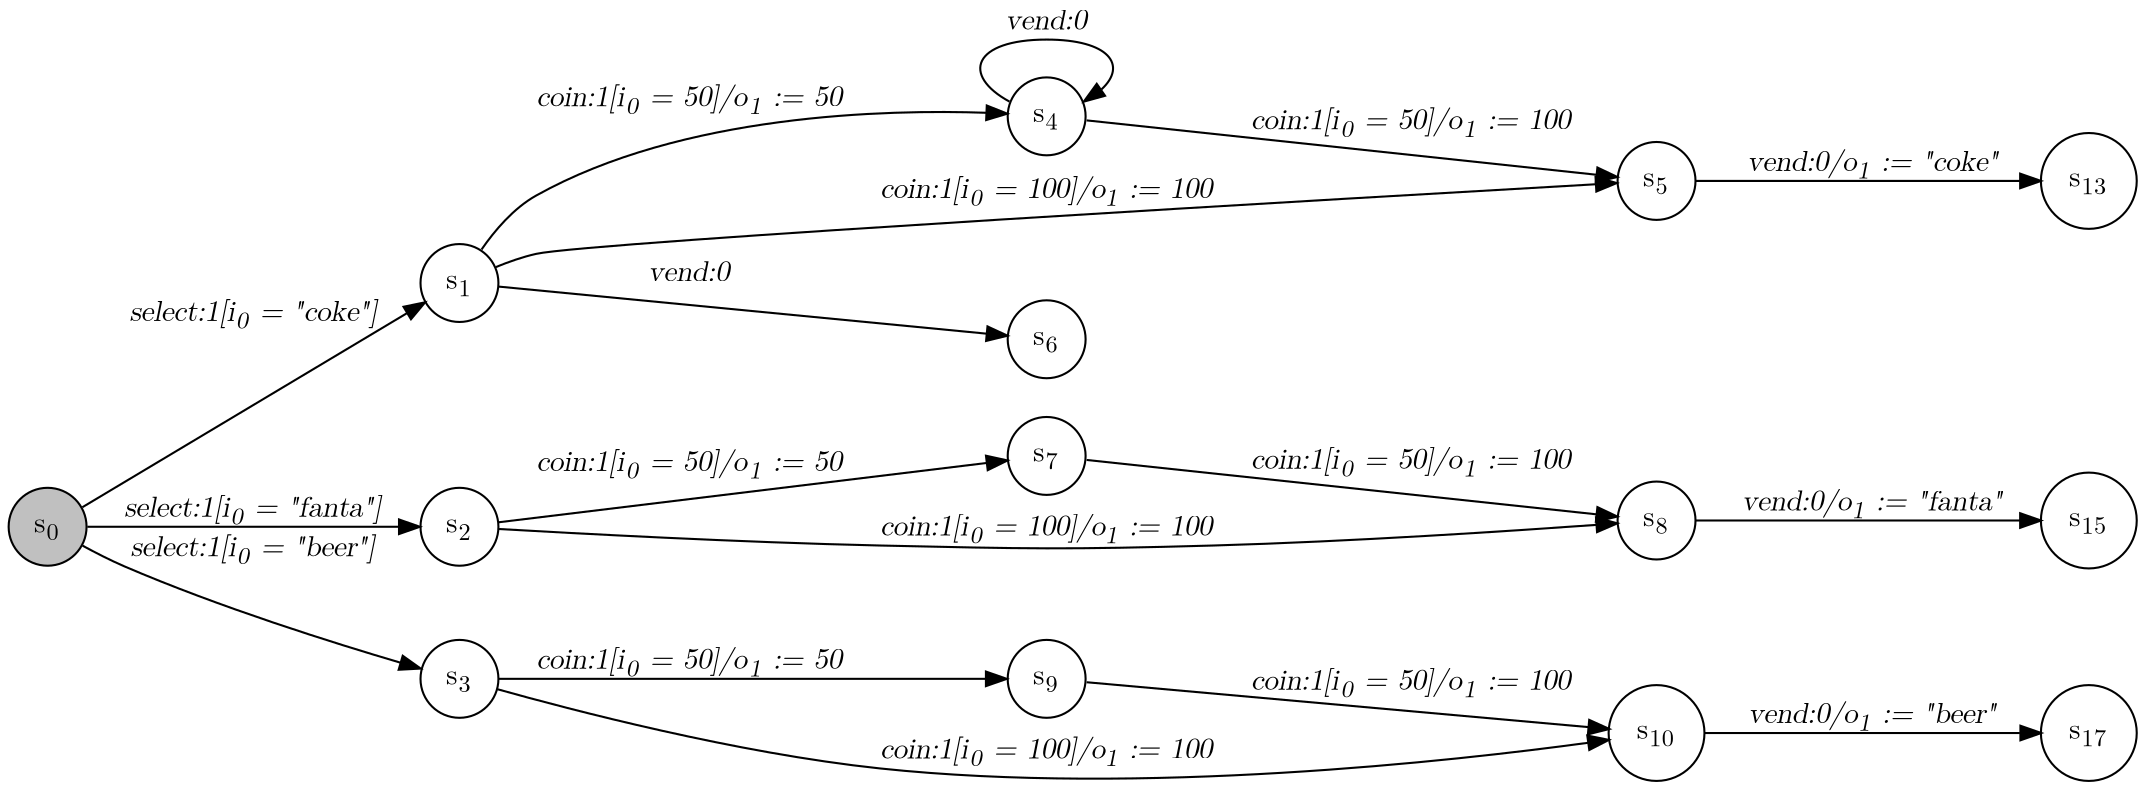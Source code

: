 digraph EFSM{
  graph [rankdir="LR", fontname="Latin Modern Math"];
  node [color="black", fillcolor="white", shape="circle", style="filled", fontname="Latin Modern Math"];
  edge [fontname="Latin Modern Math"];

  s0[fillcolor="gray", label=<s<sub>0</sub>>];
  s1[label=<s<sub>1</sub>>];
  s2[label=<s<sub>2</sub>>];
  s3[label=<s<sub>3</sub>>];
  s4[label=<s<sub>4</sub>>];
  s5[label=<s<sub>5</sub>>];
  s6[label=<s<sub>6</sub>>];
  s7[label=<s<sub>7</sub>>];
  s8[label=<s<sub>8</sub>>];
  s9[label=<s<sub>9</sub>>];
  s10[label=<s<sub>10</sub>>];
  s13[label=<s<sub>13</sub>>];
  s15[label=<s<sub>15</sub>>];
  s17[label=<s<sub>17</sub>>];

  s0->s1[label=<<i>select:1&#91;i<sub>0</sub> = "coke"&#93;</i>>];
  s0->s2[label=<<i>select:1&#91;i<sub>0</sub> = "fanta"&#93;</i>>];
  s0->s3[label=<<i>select:1&#91;i<sub>0</sub> = "beer"&#93;</i>>];
  s1->s4[label=<<i>coin:1&#91;i<sub>0</sub> = 50&#93;/o<sub>1</sub> := 50</i>>];
  s1->s5[label=<<i>coin:1&#91;i<sub>0</sub> = 100&#93;/o<sub>1</sub> := 100</i>>];
  s1->s6[label=<<i>vend:0</i>>];
  s2->s7[label=<<i>coin:1&#91;i<sub>0</sub> = 50&#93;/o<sub>1</sub> := 50</i>>];
  s2->s8[label=<<i>coin:1&#91;i<sub>0</sub> = 100&#93;/o<sub>1</sub> := 100</i>>];
  s3->s9[label=<<i>coin:1&#91;i<sub>0</sub> = 50&#93;/o<sub>1</sub> := 50</i>>];
  s3->s10[label=<<i>coin:1&#91;i<sub>0</sub> = 100&#93;/o<sub>1</sub> := 100</i>>];
  s4->s4[label=<<i>vend:0</i>>];
  s4->s5[label=<<i>coin:1&#91;i<sub>0</sub> = 50&#93;/o<sub>1</sub> := 100</i>>];
  s5->s13[label=<<i>vend:0/o<sub>1</sub> := "coke"</i>>];
  s7->s8[label=<<i>coin:1&#91;i<sub>0</sub> = 50&#93;/o<sub>1</sub> := 100</i>>];
  s8->s15[label=<<i>vend:0/o<sub>1</sub> := "fanta"</i>>];
  s9->s10[label=<<i>coin:1&#91;i<sub>0</sub> = 50&#93;/o<sub>1</sub> := 100</i>>];
  s10->s17[label=<<i>vend:0/o<sub>1</sub> := "beer"</i>>];
}